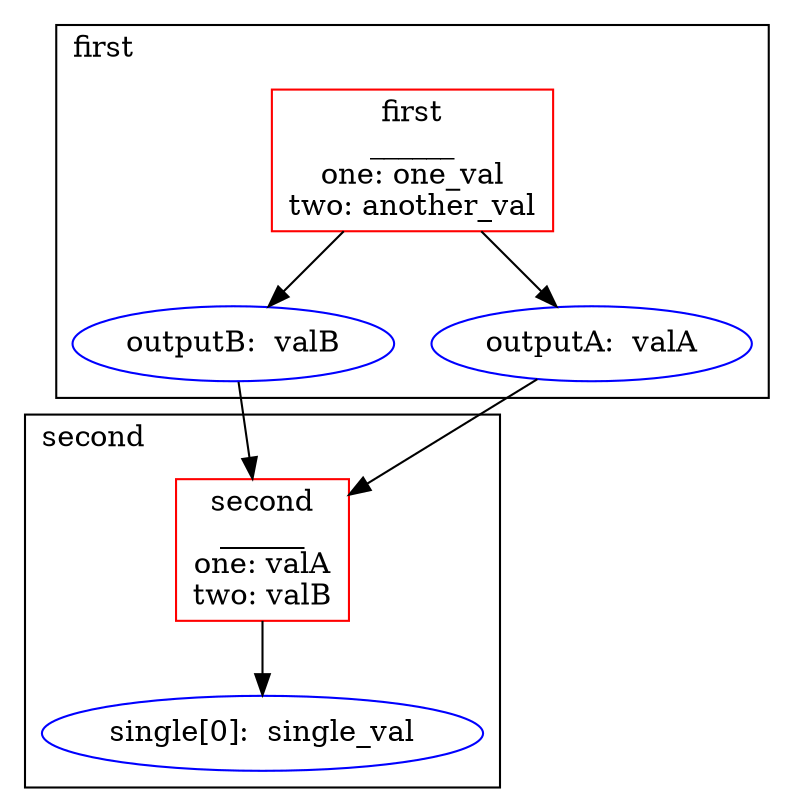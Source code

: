 digraph G {
subgraph cluster_first {
label=first;
labeljust=l;
"07e51aa8-f2a3-11e5-b030-98fe944a88e0" [color=red, label="first\n______\none: one_val\ntwo: another_val\n", shape=box];
"output_07e51aa8-f2a3-11e5-b030-98fe944a88e0_outputB" [color=blue, label="outputB:  valB"];
"07e51aa8-f2a3-11e5-b030-98fe944a88e0" -> "output_07e51aa8-f2a3-11e5-b030-98fe944a88e0_outputB";
"output_07e51aa8-f2a3-11e5-b030-98fe944a88e0_outputA" [color=blue, label="outputA:  valA"];
"07e51aa8-f2a3-11e5-b030-98fe944a88e0" -> "output_07e51aa8-f2a3-11e5-b030-98fe944a88e0_outputA";
}

subgraph cluster_second {
label=second;
labeljust=l;
"087faee1-f2a3-11e5-a3bb-98fe944a88e0" [color=red, label="second\n______\none: valA\ntwo: valB\n", shape=box];
"output_087faee1-f2a3-11e5-a3bb-98fe944a88e0_single_0" [color=blue, label="single[0]:  single_val"];
"087faee1-f2a3-11e5-a3bb-98fe944a88e0" -> "output_087faee1-f2a3-11e5-a3bb-98fe944a88e0_single_0";
}

"output_07e51aa8-f2a3-11e5-b030-98fe944a88e0_outputA" -> "087faee1-f2a3-11e5-a3bb-98fe944a88e0";
"output_07e51aa8-f2a3-11e5-b030-98fe944a88e0_outputB" -> "087faee1-f2a3-11e5-a3bb-98fe944a88e0";
}
